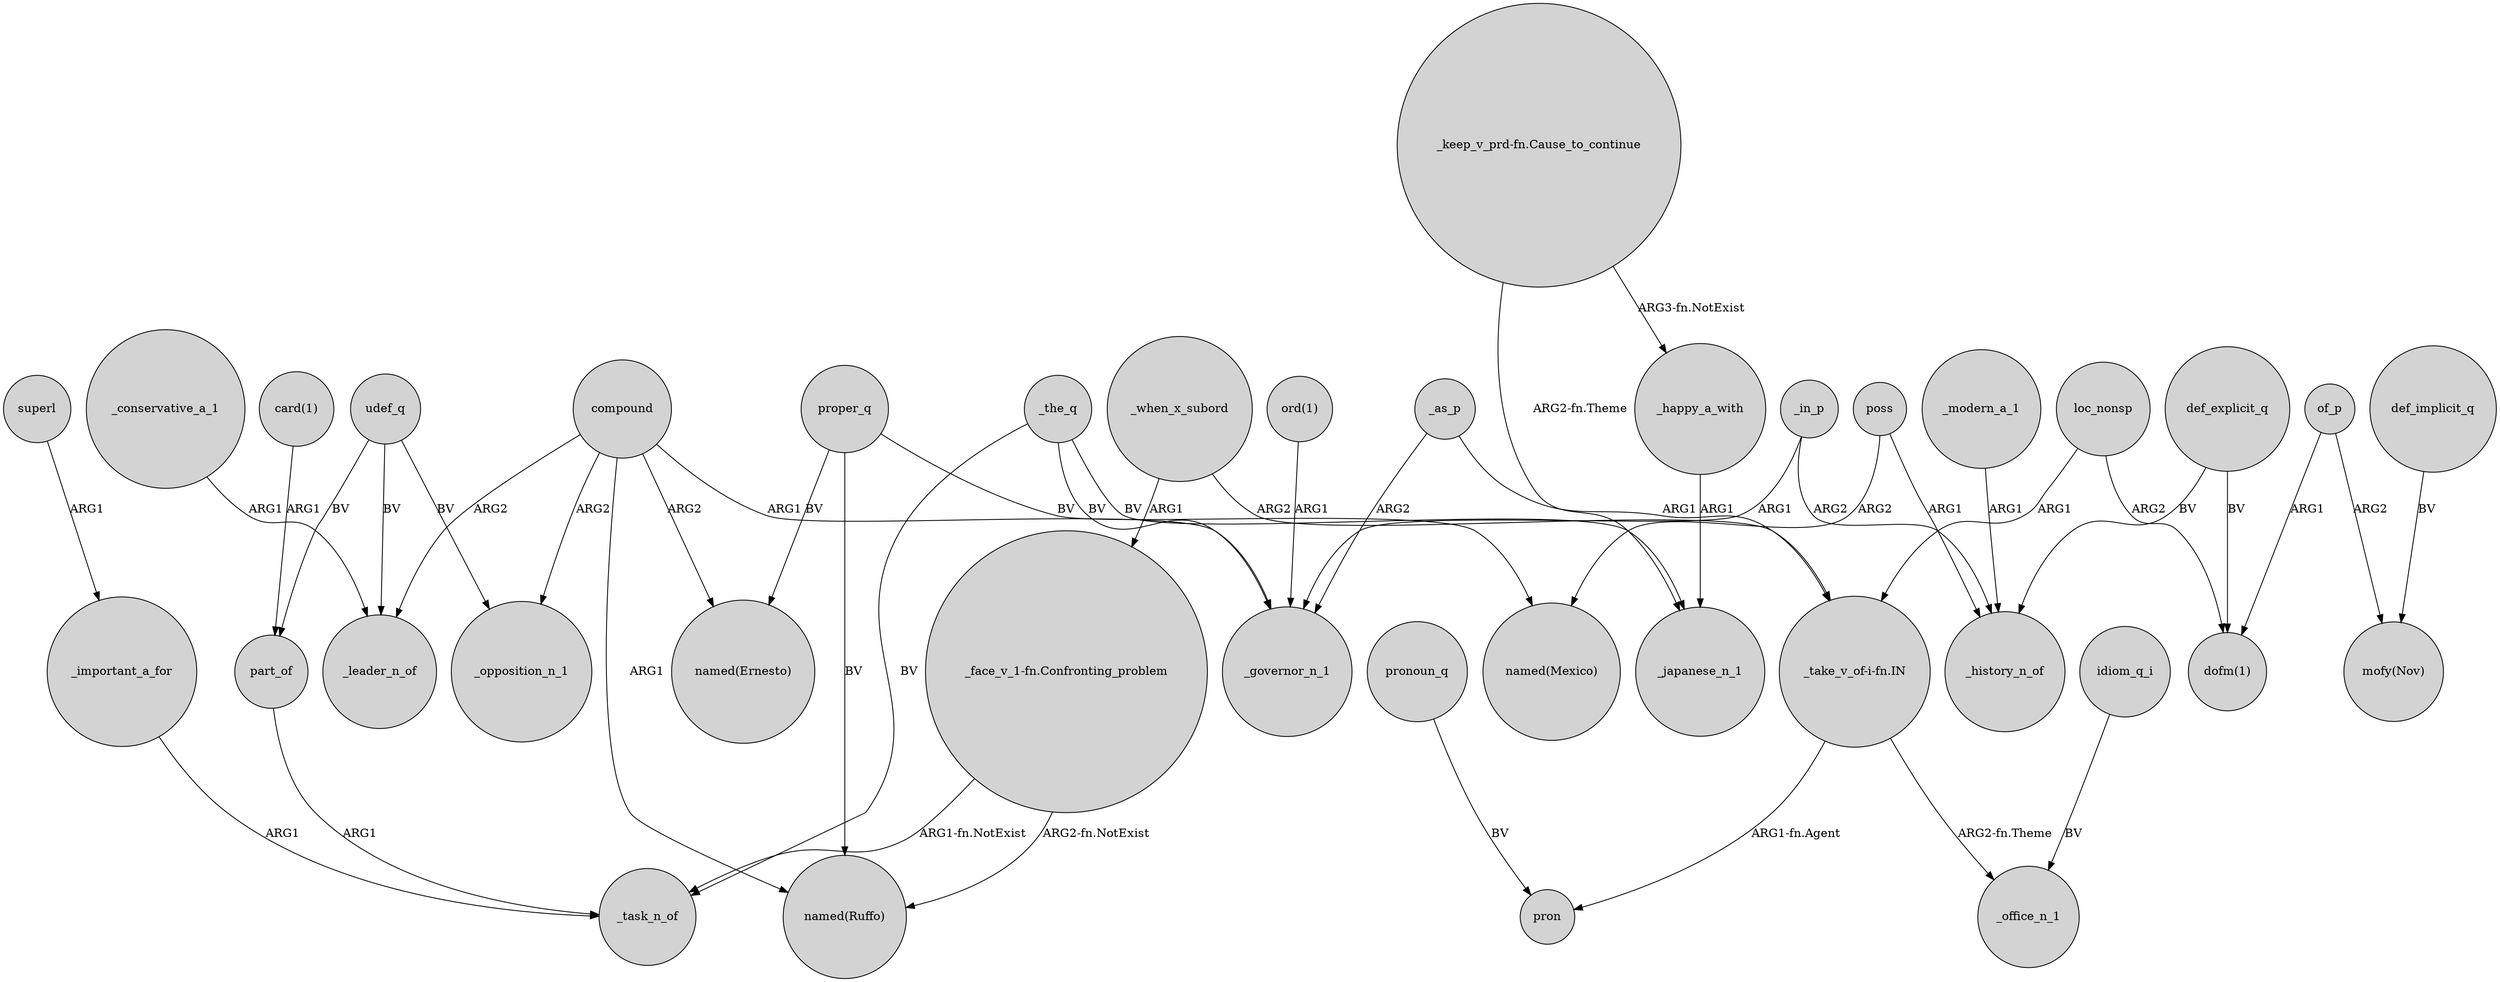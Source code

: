 digraph {
	node [shape=circle style=filled]
	_important_a_for -> _task_n_of [label=ARG1]
	"_keep_v_prd-fn.Cause_to_continue" -> _japanese_n_1 [label="ARG2-fn.Theme"]
	udef_q -> part_of [label=BV]
	def_explicit_q -> _history_n_of [label=BV]
	_conservative_a_1 -> _leader_n_of [label=ARG1]
	_modern_a_1 -> _history_n_of [label=ARG1]
	"_take_v_of-i-fn.IN" -> pron [label="ARG1-fn.Agent"]
	_as_p -> "_take_v_of-i-fn.IN" [label=ARG1]
	loc_nonsp -> "dofm(1)" [label=ARG2]
	compound -> _leader_n_of [label=ARG2]
	compound -> "named(Ruffo)" [label=ARG1]
	"ord(1)" -> _governor_n_1 [label=ARG1]
	"_take_v_of-i-fn.IN" -> _office_n_1 [label="ARG2-fn.Theme"]
	_the_q -> _governor_n_1 [label=BV]
	idiom_q_i -> _office_n_1 [label=BV]
	compound -> _opposition_n_1 [label=ARG2]
	_as_p -> _governor_n_1 [label=ARG2]
	superl -> _important_a_for [label=ARG1]
	_when_x_subord -> "_face_v_1-fn.Confronting_problem" [label=ARG1]
	_the_q -> _task_n_of [label=BV]
	proper_q -> "named(Ernesto)" [label=BV]
	part_of -> _task_n_of [label=ARG1]
	compound -> "named(Ernesto)" [label=ARG2]
	_when_x_subord -> "_take_v_of-i-fn.IN" [label=ARG2]
	_the_q -> _japanese_n_1 [label=BV]
	pronoun_q -> pron [label=BV]
	proper_q -> "named(Mexico)" [label=BV]
	_in_p -> _governor_n_1 [label=ARG1]
	"_face_v_1-fn.Confronting_problem" -> _task_n_of [label="ARG1-fn.NotExist"]
	compound -> _governor_n_1 [label=ARG1]
	_in_p -> _history_n_of [label=ARG2]
	"_keep_v_prd-fn.Cause_to_continue" -> _happy_a_with [label="ARG3-fn.NotExist"]
	poss -> "named(Mexico)" [label=ARG2]
	poss -> _history_n_of [label=ARG1]
	def_explicit_q -> "dofm(1)" [label=BV]
	_happy_a_with -> _japanese_n_1 [label=ARG1]
	proper_q -> "named(Ruffo)" [label=BV]
	"card(1)" -> part_of [label=ARG1]
	of_p -> "mofy(Nov)" [label=ARG2]
	def_implicit_q -> "mofy(Nov)" [label=BV]
	"_face_v_1-fn.Confronting_problem" -> "named(Ruffo)" [label="ARG2-fn.NotExist"]
	loc_nonsp -> "_take_v_of-i-fn.IN" [label=ARG1]
	udef_q -> _opposition_n_1 [label=BV]
	udef_q -> _leader_n_of [label=BV]
	of_p -> "dofm(1)" [label=ARG1]
}
